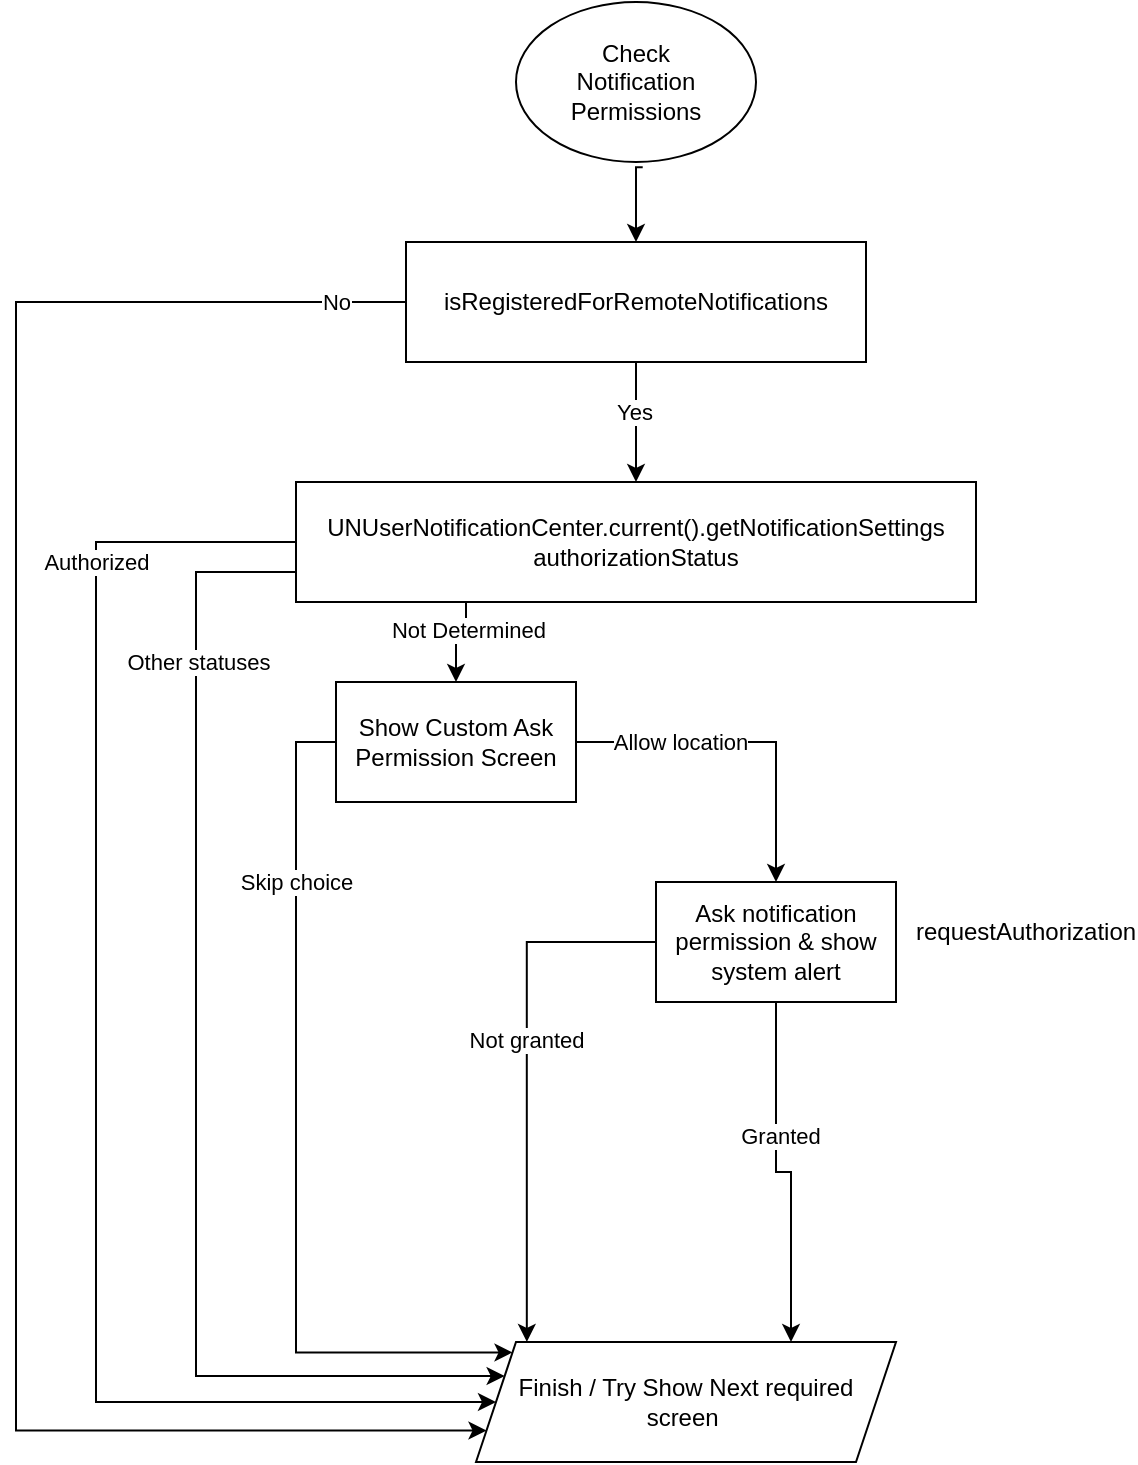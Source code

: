 <mxfile version="20.7.2" type="github">
  <diagram id="E32n63HaND525av0WN95" name="Страница 1">
    <mxGraphModel dx="875" dy="543" grid="1" gridSize="10" guides="1" tooltips="1" connect="1" arrows="1" fold="1" page="1" pageScale="1" pageWidth="1169" pageHeight="1654" math="0" shadow="0">
      <root>
        <mxCell id="0" />
        <mxCell id="1" parent="0" />
        <mxCell id="zhZgtd895upeYkjsuowx-3" style="edgeStyle=orthogonalEdgeStyle;rounded=0;orthogonalLoop=1;jettySize=auto;html=1;exitX=0.528;exitY=1.033;exitDx=0;exitDy=0;exitPerimeter=0;entryX=0.5;entryY=0;entryDx=0;entryDy=0;" edge="1" parent="1" source="zhZgtd895upeYkjsuowx-1" target="zhZgtd895upeYkjsuowx-5">
          <mxGeometry relative="1" as="geometry">
            <mxPoint x="393" y="210" as="targetPoint" />
          </mxGeometry>
        </mxCell>
        <mxCell id="zhZgtd895upeYkjsuowx-1" value="Check &lt;br&gt;Notification&lt;br&gt;Permissions" style="ellipse;whiteSpace=wrap;html=1;" vertex="1" parent="1">
          <mxGeometry x="330" y="80" width="120" height="80" as="geometry" />
        </mxCell>
        <mxCell id="zhZgtd895upeYkjsuowx-6" style="edgeStyle=orthogonalEdgeStyle;rounded=0;orthogonalLoop=1;jettySize=auto;html=1;entryX=0;entryY=0.75;entryDx=0;entryDy=0;exitX=0;exitY=0.5;exitDx=0;exitDy=0;" edge="1" parent="1" source="zhZgtd895upeYkjsuowx-5" target="zhZgtd895upeYkjsuowx-10">
          <mxGeometry relative="1" as="geometry">
            <mxPoint x="254.94" y="660" as="targetPoint" />
            <mxPoint x="224.94" y="230" as="sourcePoint" />
            <Array as="points">
              <mxPoint x="80" y="230" />
              <mxPoint x="80" y="794" />
            </Array>
          </mxGeometry>
        </mxCell>
        <mxCell id="zhZgtd895upeYkjsuowx-7" value="No" style="edgeLabel;html=1;align=center;verticalAlign=middle;resizable=0;points=[];" vertex="1" connectable="0" parent="zhZgtd895upeYkjsuowx-6">
          <mxGeometry x="-0.275" relative="1" as="geometry">
            <mxPoint x="160" y="-166" as="offset" />
          </mxGeometry>
        </mxCell>
        <mxCell id="zhZgtd895upeYkjsuowx-8" style="edgeStyle=orthogonalEdgeStyle;rounded=0;orthogonalLoop=1;jettySize=auto;html=1;exitX=0.5;exitY=1;exitDx=0;exitDy=0;" edge="1" parent="1" source="zhZgtd895upeYkjsuowx-5">
          <mxGeometry relative="1" as="geometry">
            <mxPoint x="390" y="320" as="targetPoint" />
          </mxGeometry>
        </mxCell>
        <mxCell id="zhZgtd895upeYkjsuowx-9" value="Yes" style="edgeLabel;html=1;align=center;verticalAlign=middle;resizable=0;points=[];" vertex="1" connectable="0" parent="zhZgtd895upeYkjsuowx-8">
          <mxGeometry x="-0.176" y="-1" relative="1" as="geometry">
            <mxPoint as="offset" />
          </mxGeometry>
        </mxCell>
        <mxCell id="zhZgtd895upeYkjsuowx-5" value="isRegisteredForRemoteNotifications" style="rounded=0;whiteSpace=wrap;html=1;" vertex="1" parent="1">
          <mxGeometry x="275" y="200" width="230" height="60" as="geometry" />
        </mxCell>
        <mxCell id="zhZgtd895upeYkjsuowx-10" value="Finish / Try Show Next required screen&amp;nbsp;" style="shape=parallelogram;perimeter=parallelogramPerimeter;whiteSpace=wrap;html=1;fixedSize=1;" vertex="1" parent="1">
          <mxGeometry x="310" y="750" width="210" height="60" as="geometry" />
        </mxCell>
        <mxCell id="zhZgtd895upeYkjsuowx-14" style="edgeStyle=orthogonalEdgeStyle;rounded=0;orthogonalLoop=1;jettySize=auto;html=1;exitX=0;exitY=0.5;exitDx=0;exitDy=0;entryX=0;entryY=0.5;entryDx=0;entryDy=0;" edge="1" parent="1" source="zhZgtd895upeYkjsuowx-11" target="zhZgtd895upeYkjsuowx-10">
          <mxGeometry relative="1" as="geometry">
            <mxPoint x="305" y="450" as="targetPoint" />
            <Array as="points">
              <mxPoint x="120" y="350" />
              <mxPoint x="120" y="780" />
            </Array>
          </mxGeometry>
        </mxCell>
        <mxCell id="zhZgtd895upeYkjsuowx-15" value="Authorized" style="edgeLabel;html=1;align=center;verticalAlign=middle;resizable=0;points=[];" vertex="1" connectable="0" parent="zhZgtd895upeYkjsuowx-14">
          <mxGeometry x="-0.263" y="2" relative="1" as="geometry">
            <mxPoint x="-2" y="-159" as="offset" />
          </mxGeometry>
        </mxCell>
        <mxCell id="zhZgtd895upeYkjsuowx-16" style="edgeStyle=orthogonalEdgeStyle;rounded=0;orthogonalLoop=1;jettySize=auto;html=1;exitX=0.25;exitY=1;exitDx=0;exitDy=0;entryX=0.5;entryY=0;entryDx=0;entryDy=0;" edge="1" parent="1" source="zhZgtd895upeYkjsuowx-11" target="zhZgtd895upeYkjsuowx-18">
          <mxGeometry relative="1" as="geometry">
            <mxPoint x="305" y="440" as="targetPoint" />
          </mxGeometry>
        </mxCell>
        <mxCell id="zhZgtd895upeYkjsuowx-17" value="Not Determined" style="edgeLabel;html=1;align=center;verticalAlign=middle;resizable=0;points=[];" vertex="1" connectable="0" parent="zhZgtd895upeYkjsuowx-16">
          <mxGeometry x="-0.378" y="1" relative="1" as="geometry">
            <mxPoint as="offset" />
          </mxGeometry>
        </mxCell>
        <mxCell id="zhZgtd895upeYkjsuowx-19" style="edgeStyle=orthogonalEdgeStyle;rounded=0;orthogonalLoop=1;jettySize=auto;html=1;exitX=0;exitY=0.75;exitDx=0;exitDy=0;entryX=0;entryY=0.25;entryDx=0;entryDy=0;" edge="1" parent="1" source="zhZgtd895upeYkjsuowx-11" target="zhZgtd895upeYkjsuowx-10">
          <mxGeometry relative="1" as="geometry">
            <mxPoint x="170" y="610" as="targetPoint" />
            <Array as="points">
              <mxPoint x="170" y="365" />
              <mxPoint x="170" y="767" />
            </Array>
          </mxGeometry>
        </mxCell>
        <mxCell id="zhZgtd895upeYkjsuowx-20" value="Other statuses" style="edgeLabel;html=1;align=center;verticalAlign=middle;resizable=0;points=[];" vertex="1" connectable="0" parent="zhZgtd895upeYkjsuowx-19">
          <mxGeometry x="-0.336" y="1" relative="1" as="geometry">
            <mxPoint y="-107" as="offset" />
          </mxGeometry>
        </mxCell>
        <mxCell id="zhZgtd895upeYkjsuowx-11" value="UNUserNotificationCenter.current().getNotificationSettings&lt;br&gt;authorizationStatus" style="rounded=0;whiteSpace=wrap;html=1;" vertex="1" parent="1">
          <mxGeometry x="220" y="320" width="340" height="60" as="geometry" />
        </mxCell>
        <mxCell id="zhZgtd895upeYkjsuowx-23" value="Skip choice" style="edgeStyle=orthogonalEdgeStyle;rounded=0;orthogonalLoop=1;jettySize=auto;html=1;exitX=0;exitY=0.5;exitDx=0;exitDy=0;entryX=0;entryY=0;entryDx=0;entryDy=0;" edge="1" parent="1" source="zhZgtd895upeYkjsuowx-18" target="zhZgtd895upeYkjsuowx-10">
          <mxGeometry x="-0.585" relative="1" as="geometry">
            <mxPoint x="270" y="540" as="targetPoint" />
            <Array as="points">
              <mxPoint x="220" y="450" />
              <mxPoint x="220" y="755" />
            </Array>
            <mxPoint as="offset" />
          </mxGeometry>
        </mxCell>
        <mxCell id="zhZgtd895upeYkjsuowx-24" style="edgeStyle=orthogonalEdgeStyle;rounded=0;orthogonalLoop=1;jettySize=auto;html=1;entryX=0.5;entryY=0;entryDx=0;entryDy=0;" edge="1" parent="1" source="zhZgtd895upeYkjsuowx-18" target="zhZgtd895upeYkjsuowx-27">
          <mxGeometry relative="1" as="geometry">
            <mxPoint x="300" y="560" as="targetPoint" />
          </mxGeometry>
        </mxCell>
        <mxCell id="zhZgtd895upeYkjsuowx-26" value="Allow location" style="edgeLabel;html=1;align=center;verticalAlign=middle;resizable=0;points=[];" vertex="1" connectable="0" parent="zhZgtd895upeYkjsuowx-24">
          <mxGeometry x="-0.388" relative="1" as="geometry">
            <mxPoint as="offset" />
          </mxGeometry>
        </mxCell>
        <mxCell id="zhZgtd895upeYkjsuowx-18" value="Show Custom Ask Permission Screen" style="rounded=0;whiteSpace=wrap;html=1;" vertex="1" parent="1">
          <mxGeometry x="240" y="420" width="120" height="60" as="geometry" />
        </mxCell>
        <mxCell id="zhZgtd895upeYkjsuowx-28" style="edgeStyle=orthogonalEdgeStyle;rounded=0;orthogonalLoop=1;jettySize=auto;html=1;entryX=0.121;entryY=-0.001;entryDx=0;entryDy=0;entryPerimeter=0;" edge="1" parent="1" source="zhZgtd895upeYkjsuowx-27" target="zhZgtd895upeYkjsuowx-10">
          <mxGeometry relative="1" as="geometry">
            <Array as="points">
              <mxPoint x="335" y="550" />
            </Array>
          </mxGeometry>
        </mxCell>
        <mxCell id="zhZgtd895upeYkjsuowx-29" value="Not granted" style="edgeLabel;html=1;align=center;verticalAlign=middle;resizable=0;points=[];" vertex="1" connectable="0" parent="zhZgtd895upeYkjsuowx-28">
          <mxGeometry x="-0.141" y="-1" relative="1" as="geometry">
            <mxPoint as="offset" />
          </mxGeometry>
        </mxCell>
        <mxCell id="zhZgtd895upeYkjsuowx-31" style="edgeStyle=orthogonalEdgeStyle;rounded=0;orthogonalLoop=1;jettySize=auto;html=1;entryX=0.75;entryY=0;entryDx=0;entryDy=0;" edge="1" parent="1" source="zhZgtd895upeYkjsuowx-27" target="zhZgtd895upeYkjsuowx-10">
          <mxGeometry relative="1" as="geometry">
            <mxPoint x="450" y="710" as="targetPoint" />
          </mxGeometry>
        </mxCell>
        <mxCell id="zhZgtd895upeYkjsuowx-32" value="Granted" style="edgeLabel;html=1;align=center;verticalAlign=middle;resizable=0;points=[];" vertex="1" connectable="0" parent="zhZgtd895upeYkjsuowx-31">
          <mxGeometry x="-0.251" y="2" relative="1" as="geometry">
            <mxPoint as="offset" />
          </mxGeometry>
        </mxCell>
        <mxCell id="zhZgtd895upeYkjsuowx-27" value="Ask notification permission &amp;amp; show system alert" style="rounded=0;whiteSpace=wrap;html=1;" vertex="1" parent="1">
          <mxGeometry x="400" y="520" width="120" height="60" as="geometry" />
        </mxCell>
        <mxCell id="zhZgtd895upeYkjsuowx-30" value="requestAuthorization" style="text;html=1;strokeColor=none;fillColor=none;align=center;verticalAlign=middle;whiteSpace=wrap;rounded=0;" vertex="1" parent="1">
          <mxGeometry x="555" y="530" width="60" height="30" as="geometry" />
        </mxCell>
      </root>
    </mxGraphModel>
  </diagram>
</mxfile>
